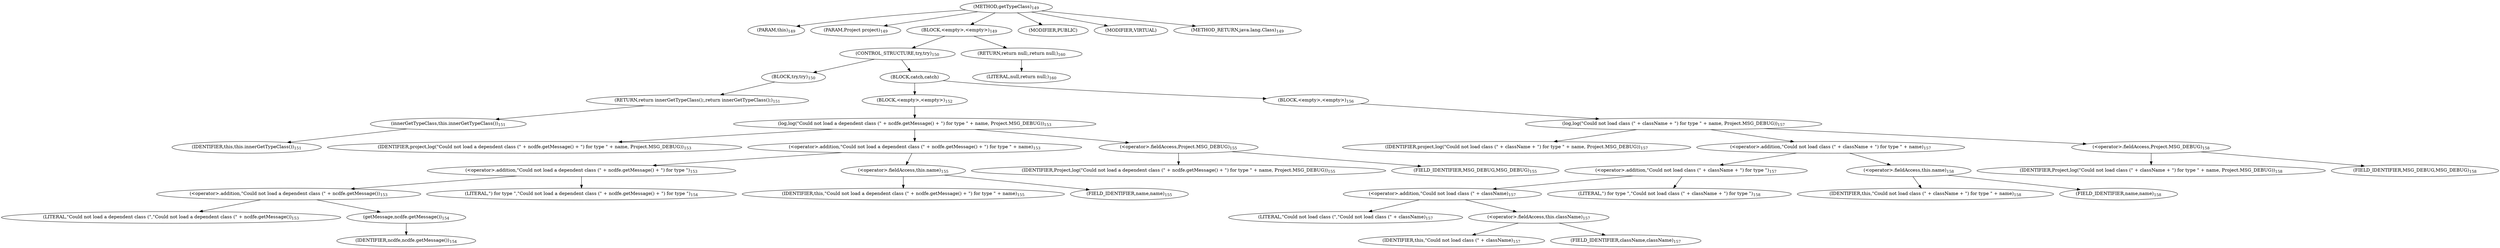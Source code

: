 digraph "getTypeClass" {  
"260" [label = <(METHOD,getTypeClass)<SUB>149</SUB>> ]
"21" [label = <(PARAM,this)<SUB>149</SUB>> ]
"261" [label = <(PARAM,Project project)<SUB>149</SUB>> ]
"262" [label = <(BLOCK,&lt;empty&gt;,&lt;empty&gt;)<SUB>149</SUB>> ]
"263" [label = <(CONTROL_STRUCTURE,try,try)<SUB>150</SUB>> ]
"264" [label = <(BLOCK,try,try)<SUB>150</SUB>> ]
"265" [label = <(RETURN,return innerGetTypeClass();,return innerGetTypeClass();)<SUB>151</SUB>> ]
"266" [label = <(innerGetTypeClass,this.innerGetTypeClass())<SUB>151</SUB>> ]
"20" [label = <(IDENTIFIER,this,this.innerGetTypeClass())<SUB>151</SUB>> ]
"267" [label = <(BLOCK,catch,catch)> ]
"268" [label = <(BLOCK,&lt;empty&gt;,&lt;empty&gt;)<SUB>152</SUB>> ]
"269" [label = <(log,log(&quot;Could not load a dependent class (&quot; + ncdfe.getMessage() + &quot;) for type &quot; + name, Project.MSG_DEBUG))<SUB>153</SUB>> ]
"270" [label = <(IDENTIFIER,project,log(&quot;Could not load a dependent class (&quot; + ncdfe.getMessage() + &quot;) for type &quot; + name, Project.MSG_DEBUG))<SUB>153</SUB>> ]
"271" [label = <(&lt;operator&gt;.addition,&quot;Could not load a dependent class (&quot; + ncdfe.getMessage() + &quot;) for type &quot; + name)<SUB>153</SUB>> ]
"272" [label = <(&lt;operator&gt;.addition,&quot;Could not load a dependent class (&quot; + ncdfe.getMessage() + &quot;) for type &quot;)<SUB>153</SUB>> ]
"273" [label = <(&lt;operator&gt;.addition,&quot;Could not load a dependent class (&quot; + ncdfe.getMessage())<SUB>153</SUB>> ]
"274" [label = <(LITERAL,&quot;Could not load a dependent class (&quot;,&quot;Could not load a dependent class (&quot; + ncdfe.getMessage())<SUB>153</SUB>> ]
"275" [label = <(getMessage,ncdfe.getMessage())<SUB>154</SUB>> ]
"276" [label = <(IDENTIFIER,ncdfe,ncdfe.getMessage())<SUB>154</SUB>> ]
"277" [label = <(LITERAL,&quot;) for type &quot;,&quot;Could not load a dependent class (&quot; + ncdfe.getMessage() + &quot;) for type &quot;)<SUB>154</SUB>> ]
"278" [label = <(&lt;operator&gt;.fieldAccess,this.name)<SUB>155</SUB>> ]
"279" [label = <(IDENTIFIER,this,&quot;Could not load a dependent class (&quot; + ncdfe.getMessage() + &quot;) for type &quot; + name)<SUB>155</SUB>> ]
"280" [label = <(FIELD_IDENTIFIER,name,name)<SUB>155</SUB>> ]
"281" [label = <(&lt;operator&gt;.fieldAccess,Project.MSG_DEBUG)<SUB>155</SUB>> ]
"282" [label = <(IDENTIFIER,Project,log(&quot;Could not load a dependent class (&quot; + ncdfe.getMessage() + &quot;) for type &quot; + name, Project.MSG_DEBUG))<SUB>155</SUB>> ]
"283" [label = <(FIELD_IDENTIFIER,MSG_DEBUG,MSG_DEBUG)<SUB>155</SUB>> ]
"284" [label = <(BLOCK,&lt;empty&gt;,&lt;empty&gt;)<SUB>156</SUB>> ]
"285" [label = <(log,log(&quot;Could not load class (&quot; + className + &quot;) for type &quot; + name, Project.MSG_DEBUG))<SUB>157</SUB>> ]
"286" [label = <(IDENTIFIER,project,log(&quot;Could not load class (&quot; + className + &quot;) for type &quot; + name, Project.MSG_DEBUG))<SUB>157</SUB>> ]
"287" [label = <(&lt;operator&gt;.addition,&quot;Could not load class (&quot; + className + &quot;) for type &quot; + name)<SUB>157</SUB>> ]
"288" [label = <(&lt;operator&gt;.addition,&quot;Could not load class (&quot; + className + &quot;) for type &quot;)<SUB>157</SUB>> ]
"289" [label = <(&lt;operator&gt;.addition,&quot;Could not load class (&quot; + className)<SUB>157</SUB>> ]
"290" [label = <(LITERAL,&quot;Could not load class (&quot;,&quot;Could not load class (&quot; + className)<SUB>157</SUB>> ]
"291" [label = <(&lt;operator&gt;.fieldAccess,this.className)<SUB>157</SUB>> ]
"292" [label = <(IDENTIFIER,this,&quot;Could not load class (&quot; + className)<SUB>157</SUB>> ]
"293" [label = <(FIELD_IDENTIFIER,className,className)<SUB>157</SUB>> ]
"294" [label = <(LITERAL,&quot;) for type &quot;,&quot;Could not load class (&quot; + className + &quot;) for type &quot;)<SUB>158</SUB>> ]
"295" [label = <(&lt;operator&gt;.fieldAccess,this.name)<SUB>158</SUB>> ]
"296" [label = <(IDENTIFIER,this,&quot;Could not load class (&quot; + className + &quot;) for type &quot; + name)<SUB>158</SUB>> ]
"297" [label = <(FIELD_IDENTIFIER,name,name)<SUB>158</SUB>> ]
"298" [label = <(&lt;operator&gt;.fieldAccess,Project.MSG_DEBUG)<SUB>158</SUB>> ]
"299" [label = <(IDENTIFIER,Project,log(&quot;Could not load class (&quot; + className + &quot;) for type &quot; + name, Project.MSG_DEBUG))<SUB>158</SUB>> ]
"300" [label = <(FIELD_IDENTIFIER,MSG_DEBUG,MSG_DEBUG)<SUB>158</SUB>> ]
"301" [label = <(RETURN,return null;,return null;)<SUB>160</SUB>> ]
"302" [label = <(LITERAL,null,return null;)<SUB>160</SUB>> ]
"303" [label = <(MODIFIER,PUBLIC)> ]
"304" [label = <(MODIFIER,VIRTUAL)> ]
"305" [label = <(METHOD_RETURN,java.lang.Class)<SUB>149</SUB>> ]
  "260" -> "21" 
  "260" -> "261" 
  "260" -> "262" 
  "260" -> "303" 
  "260" -> "304" 
  "260" -> "305" 
  "262" -> "263" 
  "262" -> "301" 
  "263" -> "264" 
  "263" -> "267" 
  "264" -> "265" 
  "265" -> "266" 
  "266" -> "20" 
  "267" -> "268" 
  "267" -> "284" 
  "268" -> "269" 
  "269" -> "270" 
  "269" -> "271" 
  "269" -> "281" 
  "271" -> "272" 
  "271" -> "278" 
  "272" -> "273" 
  "272" -> "277" 
  "273" -> "274" 
  "273" -> "275" 
  "275" -> "276" 
  "278" -> "279" 
  "278" -> "280" 
  "281" -> "282" 
  "281" -> "283" 
  "284" -> "285" 
  "285" -> "286" 
  "285" -> "287" 
  "285" -> "298" 
  "287" -> "288" 
  "287" -> "295" 
  "288" -> "289" 
  "288" -> "294" 
  "289" -> "290" 
  "289" -> "291" 
  "291" -> "292" 
  "291" -> "293" 
  "295" -> "296" 
  "295" -> "297" 
  "298" -> "299" 
  "298" -> "300" 
  "301" -> "302" 
}

